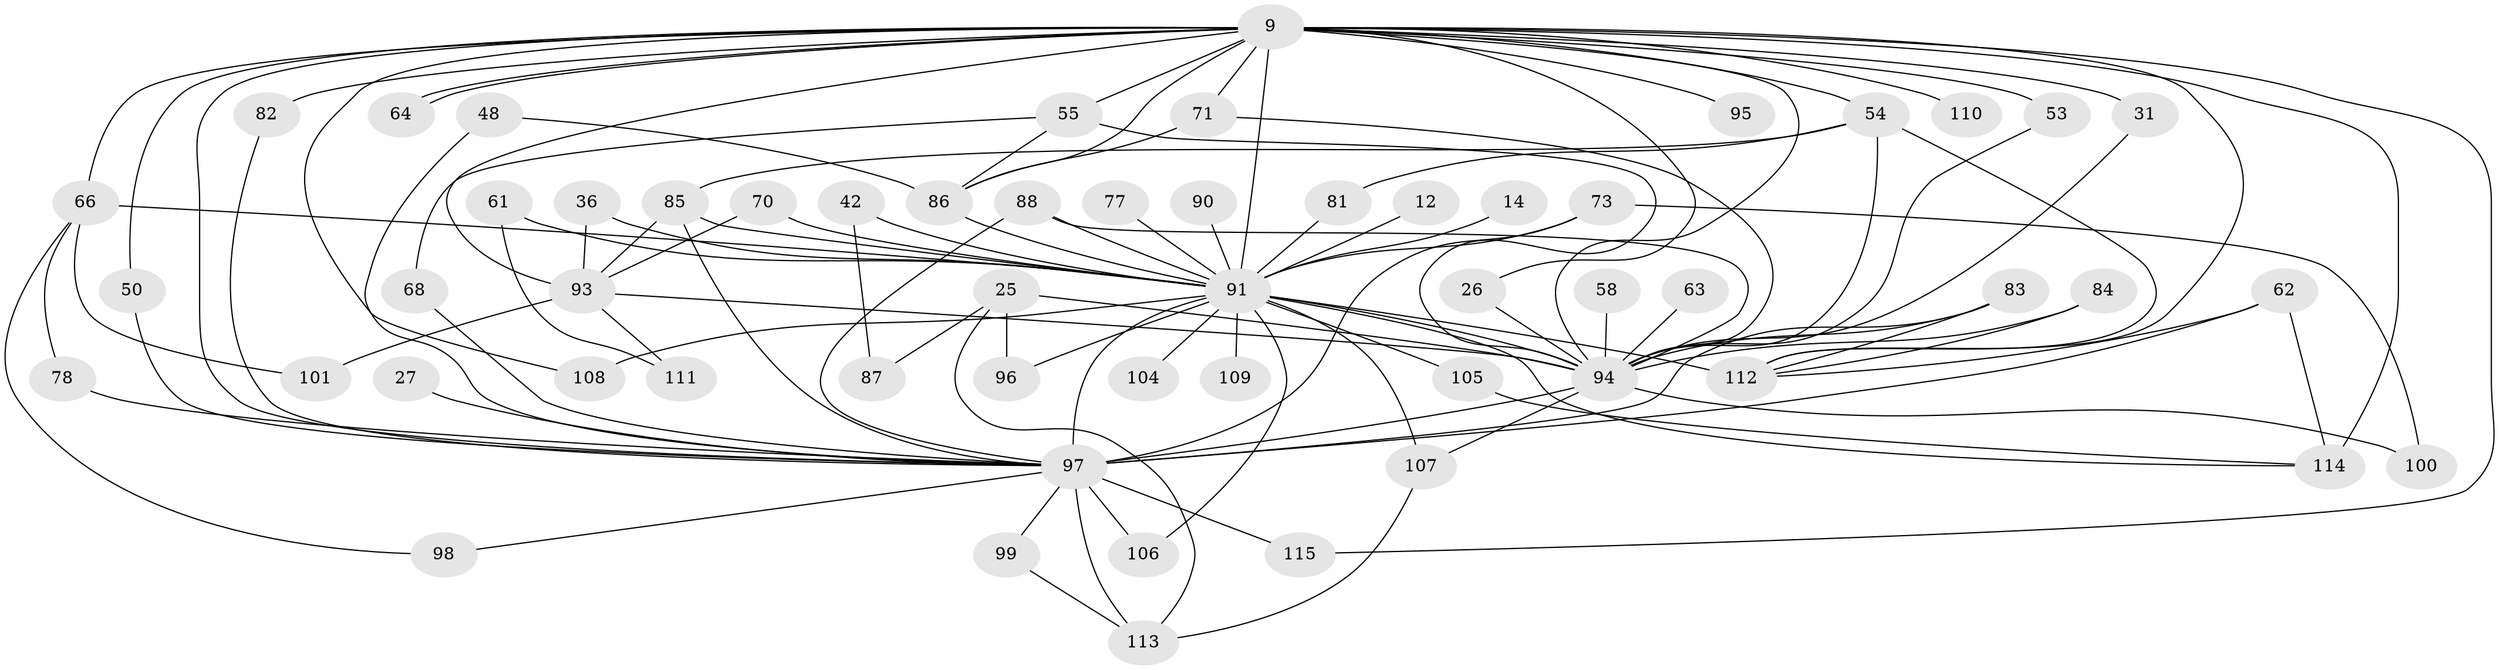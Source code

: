 // original degree distribution, {20: 0.02608695652173913, 22: 0.008695652173913044, 24: 0.008695652173913044, 27: 0.008695652173913044, 26: 0.017391304347826087, 19: 0.008695652173913044, 23: 0.008695652173913044, 6: 0.02608695652173913, 2: 0.5478260869565217, 4: 0.08695652173913043, 3: 0.20869565217391303, 5: 0.034782608695652174, 7: 0.008695652173913044}
// Generated by graph-tools (version 1.1) at 2025/45/03/09/25 04:45:37]
// undirected, 57 vertices, 107 edges
graph export_dot {
graph [start="1"]
  node [color=gray90,style=filled];
  9 [super="+4"];
  12;
  14;
  25;
  26;
  27;
  31;
  36;
  42;
  48;
  50;
  53;
  54 [super="+35+39+51"];
  55 [super="+33"];
  58;
  61;
  62 [super="+18"];
  63 [super="+34"];
  64;
  66 [super="+16+47"];
  68;
  70;
  71 [super="+29"];
  73 [super="+69"];
  77;
  78;
  81;
  82;
  83 [super="+72"];
  84;
  85 [super="+32"];
  86 [super="+40+75+60"];
  87;
  88 [super="+45+65"];
  90;
  91 [super="+23+8+7"];
  93 [super="+57+92"];
  94 [super="+89"];
  95;
  96 [super="+67"];
  97 [super="+52+2+59+76"];
  98;
  99 [super="+13"];
  100;
  101;
  104;
  105;
  106;
  107 [super="+49"];
  108;
  109;
  110;
  111;
  112 [super="+56+102"];
  113 [super="+43+79"];
  114 [super="+22+74+103"];
  115;
  9 -- 31;
  9 -- 53;
  9 -- 64;
  9 -- 64;
  9 -- 66 [weight=2];
  9 -- 91 [weight=9];
  9 -- 97 [weight=5];
  9 -- 110 [weight=2];
  9 -- 115;
  9 -- 71 [weight=2];
  9 -- 82;
  9 -- 26;
  9 -- 95;
  9 -- 108;
  9 -- 50;
  9 -- 55;
  9 -- 86;
  9 -- 93 [weight=4];
  9 -- 54 [weight=4];
  9 -- 114 [weight=5];
  9 -- 112;
  9 -- 94 [weight=4];
  12 -- 91 [weight=2];
  14 -- 91 [weight=2];
  25 -- 87;
  25 -- 96;
  25 -- 113;
  25 -- 94 [weight=2];
  26 -- 94;
  27 -- 97 [weight=2];
  31 -- 94;
  36 -- 93;
  36 -- 91;
  42 -- 87;
  42 -- 91 [weight=2];
  48 -- 86;
  48 -- 97;
  50 -- 97;
  53 -- 94;
  54 -- 81;
  54 -- 85;
  54 -- 112;
  54 -- 94 [weight=2];
  55 -- 68;
  55 -- 86;
  55 -- 94 [weight=2];
  58 -- 94 [weight=2];
  61 -- 111;
  61 -- 91 [weight=2];
  62 -- 114;
  62 -- 97;
  62 -- 112;
  63 -- 94 [weight=2];
  66 -- 78;
  66 -- 101;
  66 -- 98;
  66 -- 91 [weight=2];
  68 -- 97;
  70 -- 93;
  70 -- 91;
  71 -- 86;
  71 -- 94;
  73 -- 100;
  73 -- 97 [weight=2];
  73 -- 91;
  77 -- 91 [weight=2];
  78 -- 97;
  81 -- 91;
  82 -- 97;
  83 -- 97;
  83 -- 112;
  83 -- 94;
  84 -- 112;
  84 -- 94;
  85 -- 97;
  85 -- 91 [weight=3];
  85 -- 93;
  86 -- 91 [weight=4];
  88 -- 97;
  88 -- 91;
  88 -- 94 [weight=2];
  90 -- 91;
  91 -- 94 [weight=11];
  91 -- 104 [weight=2];
  91 -- 105;
  91 -- 108;
  91 -- 109 [weight=2];
  91 -- 96;
  91 -- 97 [weight=12];
  91 -- 106;
  91 -- 107 [weight=2];
  91 -- 112 [weight=7];
  91 -- 114 [weight=2];
  93 -- 101;
  93 -- 111;
  93 -- 94;
  94 -- 97 [weight=4];
  94 -- 100;
  94 -- 107;
  97 -- 98;
  97 -- 99 [weight=3];
  97 -- 106;
  97 -- 113;
  97 -- 115;
  99 -- 113;
  105 -- 114;
  107 -- 113;
}
